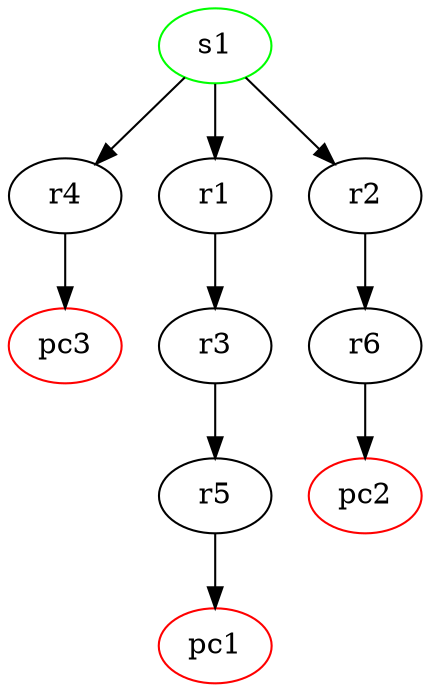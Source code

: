 digraph G {
s1[color = "green"]
pc1[color = "red"]
pc2[color = "red"]
pc3[color = "red"]

s1->r4
s1->r1
s1->r2
r1->r3
r3->r5
r2->r6
r4->pc3
r6->pc2
r5->pc1
}